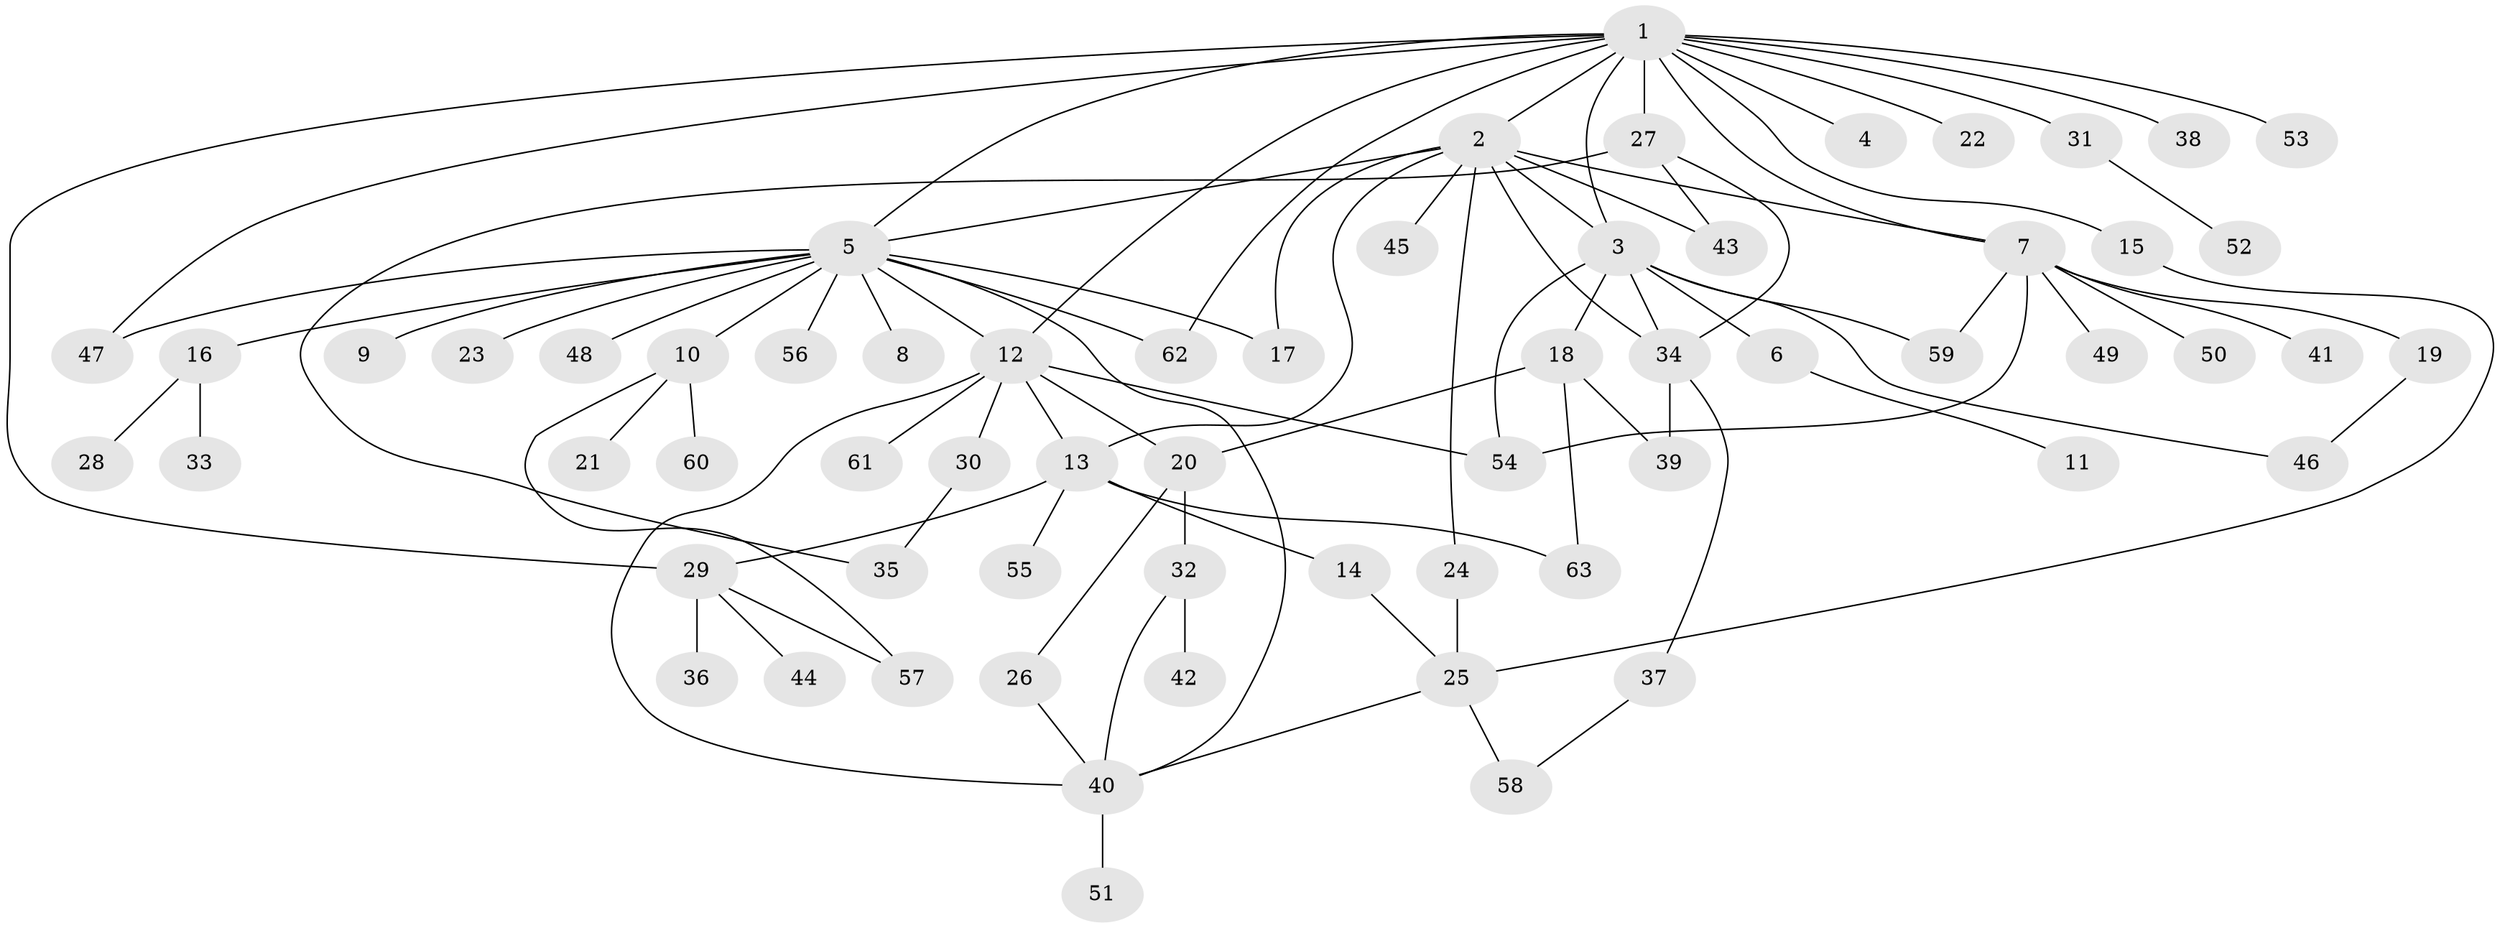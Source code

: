 // coarse degree distribution, {1: 0.3684210526315789, 13: 0.05263157894736842, 3: 0.05263157894736842, 2: 0.23684210526315788, 5: 0.10526315789473684, 4: 0.07894736842105263, 8: 0.05263157894736842, 7: 0.05263157894736842}
// Generated by graph-tools (version 1.1) at 2025/36/03/04/25 23:36:57]
// undirected, 63 vertices, 90 edges
graph export_dot {
  node [color=gray90,style=filled];
  1;
  2;
  3;
  4;
  5;
  6;
  7;
  8;
  9;
  10;
  11;
  12;
  13;
  14;
  15;
  16;
  17;
  18;
  19;
  20;
  21;
  22;
  23;
  24;
  25;
  26;
  27;
  28;
  29;
  30;
  31;
  32;
  33;
  34;
  35;
  36;
  37;
  38;
  39;
  40;
  41;
  42;
  43;
  44;
  45;
  46;
  47;
  48;
  49;
  50;
  51;
  52;
  53;
  54;
  55;
  56;
  57;
  58;
  59;
  60;
  61;
  62;
  63;
  1 -- 2;
  1 -- 3;
  1 -- 4;
  1 -- 5;
  1 -- 7;
  1 -- 12;
  1 -- 15;
  1 -- 22;
  1 -- 27;
  1 -- 29;
  1 -- 31;
  1 -- 38;
  1 -- 47;
  1 -- 53;
  1 -- 62;
  2 -- 3;
  2 -- 5;
  2 -- 7;
  2 -- 13;
  2 -- 17;
  2 -- 24;
  2 -- 34;
  2 -- 43;
  2 -- 45;
  3 -- 6;
  3 -- 18;
  3 -- 34;
  3 -- 46;
  3 -- 54;
  3 -- 59;
  5 -- 8;
  5 -- 9;
  5 -- 10;
  5 -- 12;
  5 -- 16;
  5 -- 17;
  5 -- 23;
  5 -- 40;
  5 -- 47;
  5 -- 48;
  5 -- 56;
  5 -- 62;
  6 -- 11;
  7 -- 19;
  7 -- 41;
  7 -- 49;
  7 -- 50;
  7 -- 54;
  7 -- 59;
  10 -- 21;
  10 -- 57;
  10 -- 60;
  12 -- 13;
  12 -- 20;
  12 -- 30;
  12 -- 40;
  12 -- 54;
  12 -- 61;
  13 -- 14;
  13 -- 29;
  13 -- 55;
  13 -- 63;
  14 -- 25;
  15 -- 25;
  16 -- 28;
  16 -- 33;
  18 -- 20;
  18 -- 39;
  18 -- 63;
  19 -- 46;
  20 -- 26;
  20 -- 32;
  24 -- 25;
  25 -- 40;
  25 -- 58;
  26 -- 40;
  27 -- 34;
  27 -- 35;
  27 -- 43;
  29 -- 36;
  29 -- 44;
  29 -- 57;
  30 -- 35;
  31 -- 52;
  32 -- 40;
  32 -- 42;
  34 -- 37;
  34 -- 39;
  37 -- 58;
  40 -- 51;
}

